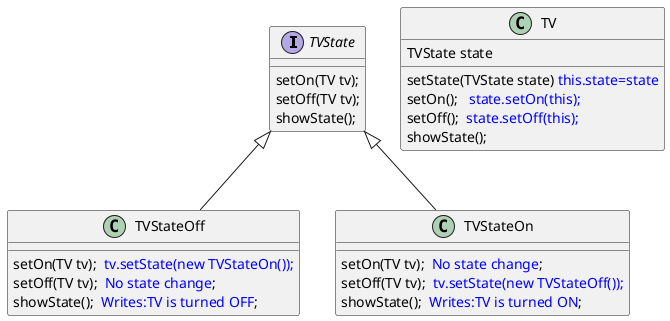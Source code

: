 @startuml
'https://plantuml.com/class-diagram

'!define DARKBLUE
'!include https://raw.githubusercontent.com/Drakemor/RedDress-PlantUML/master/style.puml
!define CLASSCOMMENT(x) <color:white>x</color>
!define COMMENT(x) <color:blue>x</color>

 interface TVState {
    setOn(TV tv);
    setOff(TV tv);
    showState();
}

 class TVStateOff {
    setOn(TV tv);  COMMENT(tv.setState(new TVStateOn()); )
    setOff(TV tv);  COMMENT(No state change);
    showState();  COMMENT("Writes:TV is turned OFF");
}

 class TVStateOn {
    setOn(TV tv);  COMMENT(No state change);
    setOff(TV tv);  COMMENT(tv.setState(new TVStateOff()); )
    showState();  COMMENT("Writes:TV is turned ON");
}

 class TV {
    TVState state
     setState(TVState state) COMMENT(this.state=state)
    setOn();   COMMENT(state.setOn(this);)
    setOff();  COMMENT(state.setOff(this);)
    showState();
}

TVState <|-- TVStateOn
TVState <|-- TVStateOff

@enduml